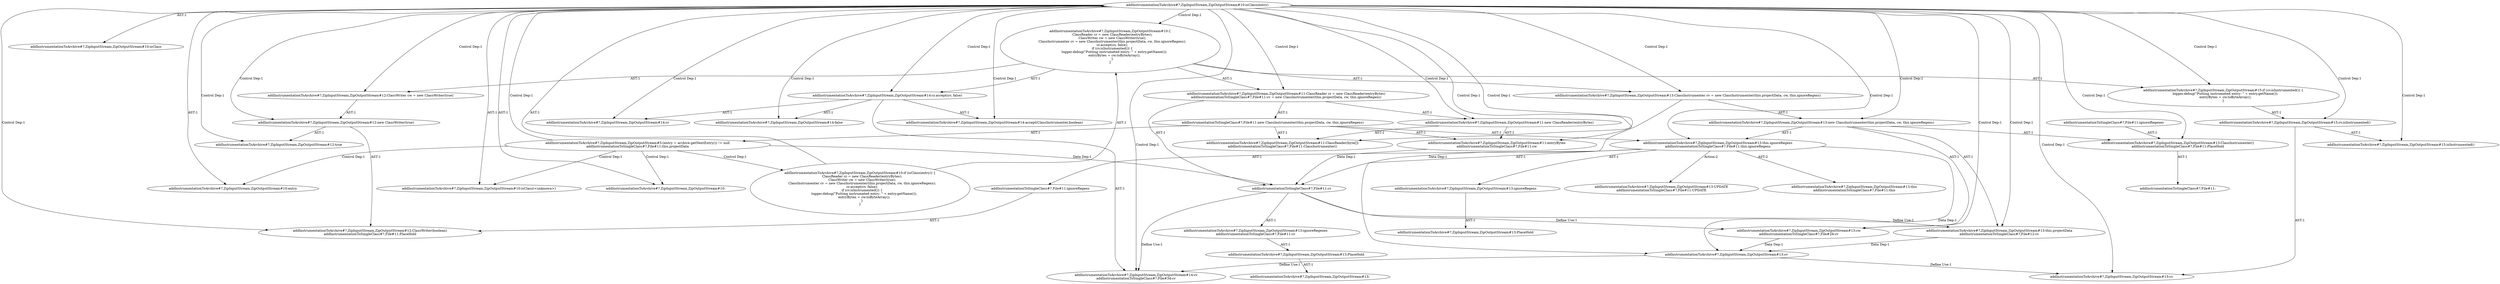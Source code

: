 digraph "Pattern" {
0 [label="addInstrumentationToArchive#?,ZipInputStream,ZipOutputStream#13:UPDATE
addInstrumentationToSingleClass#?,File#11:UPDATE" shape=ellipse]
1 [label="addInstrumentationToArchive#?,ZipInputStream,ZipOutputStream#13:this.ignoreRegexs
addInstrumentationToSingleClass#?,File#11:this.ignoreRegexs" shape=ellipse]
2 [label="addInstrumentationToArchive#?,ZipInputStream,ZipOutputStream#10:isClass(entry)" shape=ellipse]
3 [label="addInstrumentationToArchive#?,ZipInputStream,ZipOutputStream#5:(entry = archive.getNextEntry()) != null
addInstrumentationToSingleClass#?,File#11:this.projectData" shape=ellipse]
4 [label="addInstrumentationToArchive#?,ZipInputStream,ZipOutputStream#10:if (isClass(entry)) \{
    ClassReader cr = new ClassReader(entryBytes);
    ClassWriter cw = new ClassWriter(true);
    ClassInstrumenter cv = new ClassInstrumenter(this.projectData, cw, this.ignoreRegexs);
    cr.accept(cv, false);
    if (cv.isInstrumented()) \{
        logger.debug(\"Putting instrumeted entry: \" + entry.getName());
        entryBytes = cw.toByteArray();
    \}
\}" shape=ellipse]
5 [label="addInstrumentationToArchive#?,ZipInputStream,ZipOutputStream#10:isClass" shape=ellipse]
6 [label="addInstrumentationToArchive#?,ZipInputStream,ZipOutputStream#10:" shape=ellipse]
7 [label="addInstrumentationToArchive#?,ZipInputStream,ZipOutputStream#10:isClass(<unknown>)" shape=ellipse]
8 [label="addInstrumentationToArchive#?,ZipInputStream,ZipOutputStream#10:entry" shape=ellipse]
9 [label="addInstrumentationToArchive#?,ZipInputStream,ZipOutputStream#10:\{
    ClassReader cr = new ClassReader(entryBytes);
    ClassWriter cw = new ClassWriter(true);
    ClassInstrumenter cv = new ClassInstrumenter(this.projectData, cw, this.ignoreRegexs);
    cr.accept(cv, false);
    if (cv.isInstrumented()) \{
        logger.debug(\"Putting instrumeted entry: \" + entry.getName());
        entryBytes = cw.toByteArray();
    \}
\}" shape=ellipse]
10 [label="addInstrumentationToArchive#?,ZipInputStream,ZipOutputStream#11:ClassReader cr = new ClassReader(entryBytes)
addInstrumentationToSingleClass#?,File#11:cv = new ClassInstrumenter(this.projectData, cw, this.ignoreRegexs)" shape=ellipse]
11 [label="addInstrumentationToArchive#?,ZipInputStream,ZipOutputStream#11:new ClassReader(entryBytes)" shape=ellipse]
12 [label="addInstrumentationToArchive#?,ZipInputStream,ZipOutputStream#11:ClassReader(byte[])
addInstrumentationToSingleClass#?,File#11:ClassInstrumenter()" shape=ellipse]
13 [label="addInstrumentationToArchive#?,ZipInputStream,ZipOutputStream#11:entryBytes
addInstrumentationToSingleClass#?,File#11:cw" shape=ellipse]
14 [label="addInstrumentationToArchive#?,ZipInputStream,ZipOutputStream#12:ClassWriter cw = new ClassWriter(true)" shape=ellipse]
15 [label="addInstrumentationToArchive#?,ZipInputStream,ZipOutputStream#12:new ClassWriter(true)" shape=ellipse]
16 [label="addInstrumentationToArchive#?,ZipInputStream,ZipOutputStream#12:ClassWriter(boolean)
addInstrumentationToSingleClass#?,File#11:PlaceHold" shape=ellipse]
17 [label="addInstrumentationToArchive#?,ZipInputStream,ZipOutputStream#12:true" shape=ellipse]
18 [label="addInstrumentationToArchive#?,ZipInputStream,ZipOutputStream#13:ClassInstrumenter cv = new ClassInstrumenter(this.projectData, cw, this.ignoreRegexs)" shape=ellipse]
19 [label="addInstrumentationToArchive#?,ZipInputStream,ZipOutputStream#13:new ClassInstrumenter(this.projectData, cw, this.ignoreRegexs)" shape=ellipse]
20 [label="addInstrumentationToArchive#?,ZipInputStream,ZipOutputStream#13:ClassInstrumenter()
addInstrumentationToSingleClass#?,File#11:PlaceHold" shape=ellipse]
21 [label="addInstrumentationToArchive#?,ZipInputStream,ZipOutputStream#13:this.projectData
addInstrumentationToSingleClass#?,File#12:cv" shape=ellipse]
22 [label="addInstrumentationToArchive#?,ZipInputStream,ZipOutputStream#13:cw
addInstrumentationToSingleClass#?,File#26:cv" shape=ellipse]
23 [label="addInstrumentationToArchive#?,ZipInputStream,ZipOutputStream#14:cr.accept(cv, false)" shape=ellipse]
24 [label="addInstrumentationToArchive#?,ZipInputStream,ZipOutputStream#14:accept(ClassInstrumenter,boolean)" shape=ellipse]
25 [label="addInstrumentationToArchive#?,ZipInputStream,ZipOutputStream#14:cr" shape=ellipse]
26 [label="addInstrumentationToArchive#?,ZipInputStream,ZipOutputStream#14:cv
addInstrumentationToSingleClass#?,File#34:cv" shape=ellipse]
27 [label="addInstrumentationToArchive#?,ZipInputStream,ZipOutputStream#14:false" shape=ellipse]
28 [label="addInstrumentationToArchive#?,ZipInputStream,ZipOutputStream#15:if (cv.isInstrumented()) \{
    logger.debug(\"Putting instrumeted entry: \" + entry.getName());
    entryBytes = cw.toByteArray();
\}" shape=ellipse]
29 [label="addInstrumentationToArchive#?,ZipInputStream,ZipOutputStream#15:cv.isInstrumented()" shape=ellipse]
30 [label="addInstrumentationToArchive#?,ZipInputStream,ZipOutputStream#15:isInstrumented()" shape=ellipse]
31 [label="addInstrumentationToArchive#?,ZipInputStream,ZipOutputStream#15:cv" shape=ellipse]
32 [label="addInstrumentationToArchive#?,ZipInputStream,ZipOutputStream#13:ignoreRegexes
addInstrumentationToSingleClass#?,File#11:cv" shape=ellipse]
33 [label="addInstrumentationToArchive#?,ZipInputStream,ZipOutputStream#13:PlaceHold" shape=ellipse]
34 [label="addInstrumentationToArchive#?,ZipInputStream,ZipOutputStream#13:" shape=ellipse]
35 [label="addInstrumentationToArchive#?,ZipInputStream,ZipOutputStream#13:this
addInstrumentationToSingleClass#?,File#11:this" shape=ellipse]
36 [label="addInstrumentationToArchive#?,ZipInputStream,ZipOutputStream#13:ignoreRegexs" shape=ellipse]
37 [label="addInstrumentationToArchive#?,ZipInputStream,ZipOutputStream#13:PlaceHold" shape=ellipse]
38 [label="addInstrumentationToArchive#?,ZipInputStream,ZipOutputStream#13:cv" shape=ellipse]
39 [label="addInstrumentationToSingleClass#?,File#11:new ClassInstrumenter(this.projectData, cw, this.ignoreRegexs)" shape=ellipse]
40 [label="addInstrumentationToSingleClass#?,File#11:cv" shape=ellipse]
41 [label="addInstrumentationToSingleClass#?,File#11:" shape=ellipse]
42 [label="addInstrumentationToSingleClass#?,File#11:ignoreRegexes" shape=ellipse]
43 [label="addInstrumentationToSingleClass#?,File#11:ignoreRegexs" shape=ellipse]
1 -> 0 [label="Action:2"];
1 -> 35 [label="AST:2"];
1 -> 36 [label="AST:1"];
1 -> 38 [label="Data Dep:1"];
1 -> 40 [label="Data Dep:1"];
1 -> 43 [label="AST:1"];
2 -> 1 [label="Control Dep:1"];
2 -> 5 [label="AST:1"];
2 -> 6 [label="AST:1"];
2 -> 7 [label="AST:1"];
2 -> 8 [label="AST:1"];
2 -> 9 [label="Control Dep:1"];
2 -> 10 [label="Control Dep:1"];
2 -> 11 [label="Control Dep:1"];
2 -> 12 [label="Control Dep:1"];
2 -> 13 [label="Control Dep:1"];
2 -> 14 [label="Control Dep:1"];
2 -> 15 [label="Control Dep:1"];
2 -> 16 [label="Control Dep:1"];
2 -> 17 [label="Control Dep:1"];
2 -> 18 [label="Control Dep:1"];
2 -> 19 [label="Control Dep:1"];
2 -> 20 [label="Control Dep:1"];
2 -> 21 [label="Control Dep:1"];
2 -> 22 [label="Control Dep:1"];
2 -> 23 [label="Control Dep:1"];
2 -> 24 [label="Control Dep:1"];
2 -> 25 [label="Control Dep:1"];
2 -> 26 [label="Control Dep:1"];
2 -> 27 [label="Control Dep:1"];
2 -> 28 [label="Control Dep:1"];
2 -> 29 [label="Control Dep:1"];
2 -> 30 [label="Control Dep:1"];
2 -> 31 [label="Control Dep:1"];
3 -> 2 [label="Control Dep:1"];
3 -> 4 [label="Control Dep:1"];
3 -> 7 [label="Control Dep:1"];
3 -> 6 [label="Control Dep:1"];
3 -> 8 [label="Control Dep:1"];
3 -> 40 [label="Data Dep:1"];
4 -> 2 [label="AST:1"];
4 -> 9 [label="AST:1"];
9 -> 10 [label="AST:1"];
9 -> 14 [label="AST:1"];
9 -> 18 [label="AST:1"];
9 -> 23 [label="AST:1"];
9 -> 28 [label="AST:1"];
10 -> 11 [label="AST:1"];
10 -> 39 [label="AST:1"];
10 -> 40 [label="AST:1"];
11 -> 12 [label="AST:1"];
11 -> 13 [label="AST:1"];
13 -> 40 [label="Data Dep:1"];
14 -> 15 [label="AST:1"];
15 -> 16 [label="AST:1"];
15 -> 17 [label="AST:1"];
18 -> 38 [label="AST:1"];
18 -> 19 [label="AST:1"];
19 -> 1 [label="AST:1"];
19 -> 20 [label="AST:1"];
19 -> 21 [label="AST:1"];
19 -> 22 [label="AST:1"];
20 -> 41 [label="AST:1"];
21 -> 38 [label="Data Dep:1"];
22 -> 38 [label="Data Dep:1"];
23 -> 25 [label="AST:1"];
23 -> 24 [label="AST:1"];
23 -> 26 [label="AST:1"];
23 -> 27 [label="AST:1"];
28 -> 29 [label="AST:1"];
29 -> 31 [label="AST:1"];
29 -> 30 [label="AST:1"];
32 -> 33 [label="AST:1"];
33 -> 34 [label="AST:1"];
36 -> 37 [label="AST:1"];
38 -> 26 [label="Define Use:1"];
38 -> 31 [label="Define Use:1"];
39 -> 12 [label="AST:1"];
39 -> 3 [label="AST:1"];
39 -> 13 [label="AST:1"];
39 -> 1 [label="AST:1"];
40 -> 32 [label="AST:1"];
40 -> 21 [label="Define Use:1"];
40 -> 22 [label="Define Use:1"];
40 -> 26 [label="Define Use:1"];
42 -> 20 [label="AST:1"];
43 -> 16 [label="AST:1"];
}